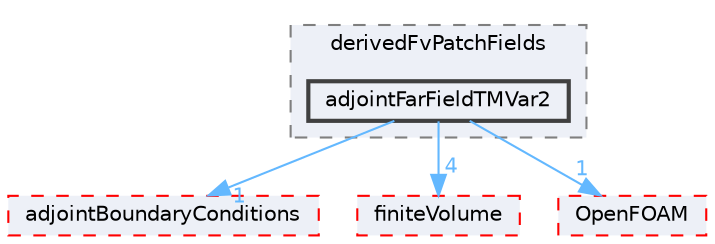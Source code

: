 digraph "src/optimisation/adjointOptimisation/adjoint/turbulenceModels/incompressibleAdjoint/adjointRAS/derivedFvPatchFields/adjointFarFieldTMVar2"
{
 // LATEX_PDF_SIZE
  bgcolor="transparent";
  edge [fontname=Helvetica,fontsize=10,labelfontname=Helvetica,labelfontsize=10];
  node [fontname=Helvetica,fontsize=10,shape=box,height=0.2,width=0.4];
  compound=true
  subgraph clusterdir_dee64796cb0cb3643bf98dbe7f3e7597 {
    graph [ bgcolor="#edf0f7", pencolor="grey50", label="derivedFvPatchFields", fontname=Helvetica,fontsize=10 style="filled,dashed", URL="dir_dee64796cb0cb3643bf98dbe7f3e7597.html",tooltip=""]
  dir_66458a7d94e076714c07557c2d60003a [label="adjointFarFieldTMVar2", fillcolor="#edf0f7", color="grey25", style="filled,bold", URL="dir_66458a7d94e076714c07557c2d60003a.html",tooltip=""];
  }
  dir_1784f822592d39f816c839dc1a098cdb [label="adjointBoundaryConditions", fillcolor="#edf0f7", color="red", style="filled,dashed", URL="dir_1784f822592d39f816c839dc1a098cdb.html",tooltip=""];
  dir_9bd15774b555cf7259a6fa18f99fe99b [label="finiteVolume", fillcolor="#edf0f7", color="red", style="filled,dashed", URL="dir_9bd15774b555cf7259a6fa18f99fe99b.html",tooltip=""];
  dir_c5473ff19b20e6ec4dfe5c310b3778a8 [label="OpenFOAM", fillcolor="#edf0f7", color="red", style="filled,dashed", URL="dir_c5473ff19b20e6ec4dfe5c310b3778a8.html",tooltip=""];
  dir_66458a7d94e076714c07557c2d60003a->dir_1784f822592d39f816c839dc1a098cdb [headlabel="1", labeldistance=1.5 headhref="dir_000038_000033.html" href="dir_000038_000033.html" color="steelblue1" fontcolor="steelblue1"];
  dir_66458a7d94e076714c07557c2d60003a->dir_9bd15774b555cf7259a6fa18f99fe99b [headlabel="4", labeldistance=1.5 headhref="dir_000038_001387.html" href="dir_000038_001387.html" color="steelblue1" fontcolor="steelblue1"];
  dir_66458a7d94e076714c07557c2d60003a->dir_c5473ff19b20e6ec4dfe5c310b3778a8 [headlabel="1", labeldistance=1.5 headhref="dir_000038_002695.html" href="dir_000038_002695.html" color="steelblue1" fontcolor="steelblue1"];
}
